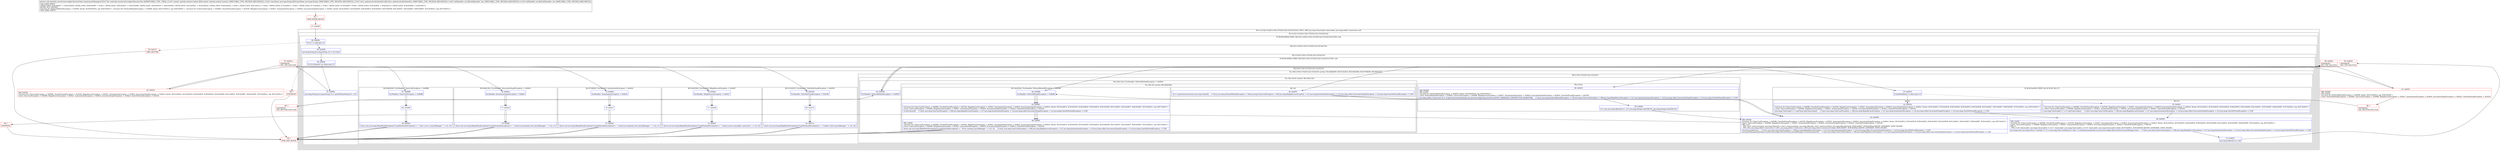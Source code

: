 digraph "CFG forandroidx.recyclerview.widget.RecyclerView.createLayoutManager(Landroid\/content\/Context;Ljava\/lang\/String;Landroid\/util\/AttributeSet;II)V" {
subgraph cluster_Region_938767064 {
label = "R(1:(1:(2:3|(1:(2:5|(5:(1:9)(1:27)|10|11|(2:13|14)|15)))))) | DECL_VAR: java.lang.ClassLoader classLoader, java.lang.reflect.Constructor null\l";
node [shape=record,color=blue];
subgraph cluster_Region_314704633 {
label = "R(1:(2:3|(1:(2:5|(5:(1:9)(1:27)|10|11|(2:13|14)|15)))))";
node [shape=record,color=blue];
subgraph cluster_IfRegion_725780592 {
label = "IF [B:48:0x0002] THEN: R(2:3|(1:(2:5|(5:(1:9)(1:27)|10|11|(2:13|14)|15)))) ELSE: null";
node [shape=record,color=blue];
Node_48 [shape=record,label="{48\:\ 0x0002|if (r12 != null) goto L3\l}"];
subgraph cluster_Region_602631783 {
label = "R(2:3|(1:(2:5|(5:(1:9)(1:27)|10|11|(2:13|14)|15))))";
node [shape=record,color=blue];
Node_49 [shape=record,label="{49\:\ 0x0004|java.lang.String java.lang.String r12 = r12.trim()\l}"];
subgraph cluster_Region_1137568655 {
label = "R(1:(2:5|(5:(1:9)(1:27)|10|11|(2:13|14)|15)))";
node [shape=record,color=blue];
subgraph cluster_IfRegion_923494170 {
label = "IF [B:50:0x000c] THEN: R(2:5|(5:(1:9)(1:27)|10|11|(2:13|14)|15)) ELSE: null";
node [shape=record,color=blue];
Node_50 [shape=record,label="{50\:\ 0x000c|if (r12.isEmpty() == false) goto L5\l}"];
subgraph cluster_Region_1765338504 {
label = "R(2:5|(5:(1:9)(1:27)|10|11|(2:13|14)|15))";
node [shape=record,color=blue];
Node_51 [shape=record,label="{51\:\ 0x000e|java.lang.String java.lang.String r12 = getFullClassName(r11, r12)\l}"];
subgraph cluster_TryCatchRegion_1463497628 {
label = "Try: R(5:(1:9)(1:27)|10|11|(2:13|14)|15) catches: R(3:28|29|30), R(3:31|32|33), R(3:34|35|36), R(3:37|38|39), R(3:40|41|42)";
node [shape=record,color=blue];
subgraph cluster_Region_1040959162 {
label = "R(5:(1:9)(1:27)|10|11|(2:13|14)|15)";
node [shape=record,color=blue];
subgraph cluster_IfRegion_1433155144 {
label = "IF [B:53:0x0016] THEN: R(1:9) ELSE: R(1:27)";
node [shape=record,color=blue];
Node_53 [shape=record,label="{53\:\ 0x0016|if (isInEditMode() != false) goto L9\l}"];
subgraph cluster_Region_1697838348 {
label = "R(1:9)";
node [shape=record,color=blue];
Node_54 [shape=record,label="{54\:\ 0x0018|TryCatch #4 \{ClassCastException \-\> 0x0088, ClassNotFoundException \-\> 0x0100, IllegalAccessException \-\> 0x00a7, InstantiationException \-\> 0x00c6, InvocationTargetException \-\> 0x00e3, blocks: (B:52:0x0012, B:54:0x0018, B:56:0x0025, B:58:0x0033, B:63:0x0058, B:61:0x0051, B:65:0x0067, B:66:0x0087, B:55:0x0021), top: B:87:0x0012 \}\lCatch: ClassCastException \-\> 0x0088, IllegalAccessException \-\> 0x00a7, InstantiationException \-\> 0x00c6, InvocationTargetException \-\> 0x00e3, ClassNotFoundException \-\> 0x0100\l|java.lang.ClassLoader r1 = getClass().getClassLoader()     \/\/ Catch: java.lang.ClassCastException \-\> L88 java.lang.IllegalAccessException \-\> La7 java.lang.InstantiationException \-\> Lc6 java.lang.reflect.InvocationTargetException \-\> Le3 java.lang.ClassNotFoundException \-\> L100\l}"];
}
subgraph cluster_Region_67074488 {
label = "R(1:27)";
node [shape=record,color=blue];
Node_55 [shape=record,label="{55\:\ 0x0021|TryCatch #4 \{ClassCastException \-\> 0x0088, ClassNotFoundException \-\> 0x0100, IllegalAccessException \-\> 0x00a7, InstantiationException \-\> 0x00c6, InvocationTargetException \-\> 0x00e3, blocks: (B:52:0x0012, B:54:0x0018, B:56:0x0025, B:58:0x0033, B:63:0x0058, B:61:0x0051, B:65:0x0067, B:66:0x0087, B:55:0x0021), top: B:87:0x0012 \}\lCatch: ClassCastException \-\> 0x0088, IllegalAccessException \-\> 0x00a7, InstantiationException \-\> 0x00c6, InvocationTargetException \-\> 0x00e3, ClassNotFoundException \-\> 0x0100\l|java.lang.ClassLoader r1 = r11.getClassLoader()     \/\/ Catch: java.lang.ClassCastException \-\> L88 java.lang.IllegalAccessException \-\> La7 java.lang.InstantiationException \-\> Lc6 java.lang.reflect.InvocationTargetException \-\> Le3 java.lang.ClassNotFoundException \-\> L100\l}"];
}
}
Node_56 [shape=record,label="{56\:\ 0x0025|TRY_LEAVE\lTryCatch #4 \{ClassCastException \-\> 0x0088, ClassNotFoundException \-\> 0x0100, IllegalAccessException \-\> 0x00a7, InstantiationException \-\> 0x00c6, InvocationTargetException \-\> 0x00e3, blocks: (B:52:0x0012, B:54:0x0018, B:56:0x0025, B:58:0x0033, B:63:0x0058, B:61:0x0051, B:65:0x0067, B:66:0x0087, B:55:0x0021), top: B:87:0x0012 \}\lCatch: ClassCastException \-\> 0x0088, IllegalAccessException \-\> 0x00a7, InstantiationException \-\> 0x00c6, InvocationTargetException \-\> 0x00e3, ClassNotFoundException \-\> 0x0100\lPHI: r1 \l  PHI: (r1v8 'classLoader' java.lang.ClassLoader) = (r1v7 'classLoader' java.lang.ClassLoader), (r1v10 'classLoader' java.lang.ClassLoader) binds: [B:55:0x0021, B:54:0x0018] A[DONT_GENERATE, DONT_INLINE]\l|java.lang.Class java.lang.Class\<? extends U\> r3 = java.lang.Class.forName(r12, false, r1).asSubclass(androidx.recyclerview.widget.RecyclerView.LayoutManager.class)     \/\/ Catch: java.lang.ClassCastException \-\> L88 java.lang.IllegalAccessException \-\> La7 java.lang.InstantiationException \-\> Lc6 java.lang.reflect.InvocationTargetException \-\> Le3 java.lang.ClassNotFoundException \-\> L100\l}"];
Node_57 [shape=record,label="{57\:\ 0x0031|java.lang.Object[] r4 = null\l}"];
subgraph cluster_TryCatchRegion_1783772573 {
label = "Try: R(2:13|14) catches: R(2:19|(1:22))";
node [shape=record,color=blue];
subgraph cluster_Region_1736475804 {
label = "R(2:13|14)";
node [shape=record,color=blue];
Node_58 [shape=record,label="{58\:\ 0x0033|TRY_ENTER\lTRY_LEAVE\lTryCatch #2 \{NoSuchMethodException \-\> 0x0050, blocks: (B:58:0x0033), top: B:83:0x0033 \}\lCatch: NoSuchMethodException \-\> 0x0050, ClassCastException \-\> 0x0088, IllegalAccessException \-\> 0x00a7, InstantiationException \-\> 0x00c6, InvocationTargetException \-\> 0x00e3, ClassNotFoundException \-\> 0x0100\l|java.lang.reflect.Constructor r6 = r3.getConstructor(androidx.recyclerview.widget.RecyclerView.LAYOUT_MANAGER_CONSTRUCTOR_SIGNATURE)     \/\/ Catch: java.lang.NoSuchMethodException \-\> L50 java.lang.ClassCastException \-\> L88 java.lang.IllegalAccessException \-\> La7 java.lang.InstantiationException \-\> Lc6 java.lang.reflect.InvocationTargetException \-\> Le3 java.lang.ClassNotFoundException \-\> L100\l}"];
Node_59 [shape=record,label="{59\:\ 0x004e|r4 = new java.lang.Object[]\{r11, r13, java.lang.Integer.valueOf(r14), java.lang.Integer.valueOf(r15)\}\l}"];
}
subgraph cluster_Region_1190083275 {
label = "R(2:19|(1:22)) | ExcHandler: NoSuchMethodException \-\> 0x0050\l";
node [shape=record,color=blue];
Node_60 [shape=record,label="{60\:\ 0x0050|ExcHandler: NoSuchMethodException \-\> 0x0050\l}"];
subgraph cluster_TryCatchRegion_1212565081 {
label = "Try: R(1:22) catches: R(3:24|25|26)";
node [shape=record,color=blue];
subgraph cluster_Region_1879702225 {
label = "R(1:22)";
node [shape=record,color=blue];
Node_62 [shape=record,label="{62\:\ 0x0057|r6 = r3.getConstructor(new java.lang.Class[0])     \/\/ Catch: java.lang.NoSuchMethodException \-\> L66 java.lang.ClassCastException \-\> L88 java.lang.IllegalAccessException \-\> La7 java.lang.InstantiationException \-\> Lc6 java.lang.reflect.InvocationTargetException \-\> Le3 java.lang.ClassNotFoundException \-\> L100\l}"];
}
subgraph cluster_Region_1181421386 {
label = "R(3:24|25|26) | ExcHandler: NoSuchMethodException \-\> 0x0066\l";
node [shape=record,color=blue];
Node_64 [shape=record,label="{64\:\ 0x0066|ExcHandler: NoSuchMethodException \-\> 0x0066\l}"];
Node_65 [shape=record,label="{65\:\ 0x0067|TryCatch #4 \{ClassCastException \-\> 0x0088, ClassNotFoundException \-\> 0x0100, IllegalAccessException \-\> 0x00a7, InstantiationException \-\> 0x00c6, InvocationTargetException \-\> 0x00e3, blocks: (B:52:0x0012, B:54:0x0018, B:56:0x0025, B:58:0x0033, B:63:0x0058, B:61:0x0051, B:65:0x0067, B:66:0x0087, B:55:0x0021), top: B:87:0x0012 \}\lCatch: ClassCastException \-\> 0x0088, IllegalAccessException \-\> 0x00a7, InstantiationException \-\> 0x00c6, InvocationTargetException \-\> 0x00e3, ClassNotFoundException \-\> 0x0100\l|r2.initCause(r6)     \/\/ Catch: java.lang.ClassCastException \-\> L88 java.lang.IllegalAccessException \-\> La7 java.lang.InstantiationException \-\> Lc6 java.lang.reflect.InvocationTargetException \-\> Le3 java.lang.ClassNotFoundException \-\> L100\l}"];
Node_66 [shape=record,label="{66\:\ 0x0087|TRY_LEAVE\lTryCatch #4 \{ClassCastException \-\> 0x0088, ClassNotFoundException \-\> 0x0100, IllegalAccessException \-\> 0x00a7, InstantiationException \-\> 0x00c6, InvocationTargetException \-\> 0x00e3, blocks: (B:52:0x0012, B:54:0x0018, B:56:0x0025, B:58:0x0033, B:63:0x0058, B:61:0x0051, B:65:0x0067, B:66:0x0087, B:55:0x0021), top: B:87:0x0012 \}\lCatch: ClassCastException \-\> 0x0088, IllegalAccessException \-\> 0x00a7, InstantiationException \-\> 0x00c6, InvocationTargetException \-\> 0x00e3, ClassNotFoundException \-\> 0x0100\l|throw new java.lang.IllegalStateException(r13.getPositionDescription() + \": Error creating LayoutManager \" + r12, r2)     \/\/ Catch: java.lang.ClassCastException \-\> L88 java.lang.IllegalAccessException \-\> La7 java.lang.InstantiationException \-\> Lc6 java.lang.reflect.InvocationTargetException \-\> Le3 java.lang.ClassNotFoundException \-\> L100\l}"];
}
}
}
}
Node_63 [shape=record,label="{63\:\ 0x0058|TRY_ENTER\lTryCatch #4 \{ClassCastException \-\> 0x0088, ClassNotFoundException \-\> 0x0100, IllegalAccessException \-\> 0x00a7, InstantiationException \-\> 0x00c6, InvocationTargetException \-\> 0x00e3, blocks: (B:52:0x0012, B:54:0x0018, B:56:0x0025, B:58:0x0033, B:63:0x0058, B:61:0x0051, B:65:0x0067, B:66:0x0087, B:55:0x0021), top: B:87:0x0012 \}\lCatch: ClassCastException \-\> 0x0088, IllegalAccessException \-\> 0x00a7, InstantiationException \-\> 0x00c6, InvocationTargetException \-\> 0x00e3, ClassNotFoundException \-\> 0x0100\lPHI: r4 r6 \l  PHI: (r4v4 'constructorArgs' java.lang.Object[]) = (r4v3 'constructorArgs' java.lang.Object[]), (r4v5 'constructorArgs' java.lang.Object[]) binds: [B:62:0x0057, B:59:0x004e] A[DONT_GENERATE, DONT_INLINE]\l  PHI: (r6v2 java.lang.reflect.Constructor) = (r6v1 java.lang.reflect.Constructor), (r6v4 java.lang.reflect.Constructor) binds: [B:62:0x0057, B:59:0x004e] A[DONT_GENERATE, DONT_INLINE]\l|r6.setAccessible(true)     \/\/ Catch: java.lang.ClassCastException \-\> L88 java.lang.IllegalAccessException \-\> La7 java.lang.InstantiationException \-\> Lc6 java.lang.reflect.InvocationTargetException \-\> Le3 java.lang.ClassNotFoundException \-\> L100\lsetLayoutManager((androidx.recyclerview.widget.RecyclerView.LayoutManager) r6.newInstance(r4))     \/\/ Catch: java.lang.ClassCastException \-\> L88 java.lang.IllegalAccessException \-\> La7 java.lang.InstantiationException \-\> Lc6 java.lang.reflect.InvocationTargetException \-\> Le3 java.lang.ClassNotFoundException \-\> L100\l}"];
}
subgraph cluster_Region_708088618 {
label = "R(3:28|29|30) | ExcHandler: ClassCastException \-\> 0x0088\l";
node [shape=record,color=blue];
Node_67 [shape=record,label="{67\:\ 0x0088|ExcHandler: ClassCastException \-\> 0x0088\l}"];
Node_68 [shape=record,label="{68\:\ 0x0089}"];
Node_69 [shape=record,label="{69\:\ 0x00a6|throw new java.lang.IllegalStateException(r13.getPositionDescription() + \": Class is not a LayoutManager \" + r12, r0)\l}"];
}
subgraph cluster_Region_80641865 {
label = "R(3:31|32|33) | ExcHandler: ClassNotFoundException \-\> 0x0100\l";
node [shape=record,color=blue];
Node_79 [shape=record,label="{79\:\ 0x0100|ExcHandler: ClassNotFoundException \-\> 0x0100\l}"];
Node_80 [shape=record,label="{80\:\ 0x0101}"];
Node_81 [shape=record,label="{81\:\ 0x011e|throw new java.lang.IllegalStateException(r13.getPositionDescription() + \": Unable to find LayoutManager \" + r12, r0)\l}"];
}
subgraph cluster_Region_1687181180 {
label = "R(3:34|35|36) | ExcHandler: IllegalAccessException \-\> 0x00a7\l";
node [shape=record,color=blue];
Node_70 [shape=record,label="{70\:\ 0x00a7|ExcHandler: IllegalAccessException \-\> 0x00a7\l}"];
Node_71 [shape=record,label="{71\:\ 0x00a8}"];
Node_72 [shape=record,label="{72\:\ 0x00c5|throw new java.lang.IllegalStateException(r13.getPositionDescription() + \": Cannot access non\-public constructor \" + r12, r0)\l}"];
}
subgraph cluster_Region_2048857595 {
label = "R(3:37|38|39) | ExcHandler: InstantiationException \-\> 0x00c6\l";
node [shape=record,color=blue];
Node_73 [shape=record,label="{73\:\ 0x00c6|ExcHandler: InstantiationException \-\> 0x00c6\l}"];
Node_74 [shape=record,label="{74\:\ 0x00c7}"];
Node_75 [shape=record,label="{75\:\ 0x00e2|throw new java.lang.IllegalStateException(r13.getPositionDescription() + \": Could not instantiate the LayoutManager: \" + r12, r1)\l}"];
}
subgraph cluster_Region_1958503505 {
label = "R(3:40|41|42) | ExcHandler: InvocationTargetException \-\> 0x00e3\l";
node [shape=record,color=blue];
Node_76 [shape=record,label="{76\:\ 0x00e3|ExcHandler: InvocationTargetException \-\> 0x00e3\l}"];
Node_77 [shape=record,label="{77\:\ 0x00e4}"];
Node_78 [shape=record,label="{78\:\ 0x00ff|throw new java.lang.IllegalStateException(r13.getPositionDescription() + \": Could not instantiate the LayoutManager: \" + r12, r1)\l}"];
}
}
}
}
}
}
}
}
}
subgraph cluster_Region_80641865 {
label = "R(3:31|32|33) | ExcHandler: ClassNotFoundException \-\> 0x0100\l";
node [shape=record,color=blue];
Node_79 [shape=record,label="{79\:\ 0x0100|ExcHandler: ClassNotFoundException \-\> 0x0100\l}"];
Node_80 [shape=record,label="{80\:\ 0x0101}"];
Node_81 [shape=record,label="{81\:\ 0x011e|throw new java.lang.IllegalStateException(r13.getPositionDescription() + \": Unable to find LayoutManager \" + r12, r0)\l}"];
}
subgraph cluster_Region_1958503505 {
label = "R(3:40|41|42) | ExcHandler: InvocationTargetException \-\> 0x00e3\l";
node [shape=record,color=blue];
Node_76 [shape=record,label="{76\:\ 0x00e3|ExcHandler: InvocationTargetException \-\> 0x00e3\l}"];
Node_77 [shape=record,label="{77\:\ 0x00e4}"];
Node_78 [shape=record,label="{78\:\ 0x00ff|throw new java.lang.IllegalStateException(r13.getPositionDescription() + \": Could not instantiate the LayoutManager: \" + r12, r1)\l}"];
}
subgraph cluster_Region_2048857595 {
label = "R(3:37|38|39) | ExcHandler: InstantiationException \-\> 0x00c6\l";
node [shape=record,color=blue];
Node_73 [shape=record,label="{73\:\ 0x00c6|ExcHandler: InstantiationException \-\> 0x00c6\l}"];
Node_74 [shape=record,label="{74\:\ 0x00c7}"];
Node_75 [shape=record,label="{75\:\ 0x00e2|throw new java.lang.IllegalStateException(r13.getPositionDescription() + \": Could not instantiate the LayoutManager: \" + r12, r1)\l}"];
}
subgraph cluster_Region_1687181180 {
label = "R(3:34|35|36) | ExcHandler: IllegalAccessException \-\> 0x00a7\l";
node [shape=record,color=blue];
Node_70 [shape=record,label="{70\:\ 0x00a7|ExcHandler: IllegalAccessException \-\> 0x00a7\l}"];
Node_71 [shape=record,label="{71\:\ 0x00a8}"];
Node_72 [shape=record,label="{72\:\ 0x00c5|throw new java.lang.IllegalStateException(r13.getPositionDescription() + \": Cannot access non\-public constructor \" + r12, r0)\l}"];
}
subgraph cluster_Region_708088618 {
label = "R(3:28|29|30) | ExcHandler: ClassCastException \-\> 0x0088\l";
node [shape=record,color=blue];
Node_67 [shape=record,label="{67\:\ 0x0088|ExcHandler: ClassCastException \-\> 0x0088\l}"];
Node_68 [shape=record,label="{68\:\ 0x0089}"];
Node_69 [shape=record,label="{69\:\ 0x00a6|throw new java.lang.IllegalStateException(r13.getPositionDescription() + \": Class is not a LayoutManager \" + r12, r0)\l}"];
}
subgraph cluster_Region_1190083275 {
label = "R(2:19|(1:22)) | ExcHandler: NoSuchMethodException \-\> 0x0050\l";
node [shape=record,color=blue];
Node_60 [shape=record,label="{60\:\ 0x0050|ExcHandler: NoSuchMethodException \-\> 0x0050\l}"];
subgraph cluster_TryCatchRegion_1212565081 {
label = "Try: R(1:22) catches: R(3:24|25|26)";
node [shape=record,color=blue];
subgraph cluster_Region_1879702225 {
label = "R(1:22)";
node [shape=record,color=blue];
Node_62 [shape=record,label="{62\:\ 0x0057|r6 = r3.getConstructor(new java.lang.Class[0])     \/\/ Catch: java.lang.NoSuchMethodException \-\> L66 java.lang.ClassCastException \-\> L88 java.lang.IllegalAccessException \-\> La7 java.lang.InstantiationException \-\> Lc6 java.lang.reflect.InvocationTargetException \-\> Le3 java.lang.ClassNotFoundException \-\> L100\l}"];
}
subgraph cluster_Region_1181421386 {
label = "R(3:24|25|26) | ExcHandler: NoSuchMethodException \-\> 0x0066\l";
node [shape=record,color=blue];
Node_64 [shape=record,label="{64\:\ 0x0066|ExcHandler: NoSuchMethodException \-\> 0x0066\l}"];
Node_65 [shape=record,label="{65\:\ 0x0067|TryCatch #4 \{ClassCastException \-\> 0x0088, ClassNotFoundException \-\> 0x0100, IllegalAccessException \-\> 0x00a7, InstantiationException \-\> 0x00c6, InvocationTargetException \-\> 0x00e3, blocks: (B:52:0x0012, B:54:0x0018, B:56:0x0025, B:58:0x0033, B:63:0x0058, B:61:0x0051, B:65:0x0067, B:66:0x0087, B:55:0x0021), top: B:87:0x0012 \}\lCatch: ClassCastException \-\> 0x0088, IllegalAccessException \-\> 0x00a7, InstantiationException \-\> 0x00c6, InvocationTargetException \-\> 0x00e3, ClassNotFoundException \-\> 0x0100\l|r2.initCause(r6)     \/\/ Catch: java.lang.ClassCastException \-\> L88 java.lang.IllegalAccessException \-\> La7 java.lang.InstantiationException \-\> Lc6 java.lang.reflect.InvocationTargetException \-\> Le3 java.lang.ClassNotFoundException \-\> L100\l}"];
Node_66 [shape=record,label="{66\:\ 0x0087|TRY_LEAVE\lTryCatch #4 \{ClassCastException \-\> 0x0088, ClassNotFoundException \-\> 0x0100, IllegalAccessException \-\> 0x00a7, InstantiationException \-\> 0x00c6, InvocationTargetException \-\> 0x00e3, blocks: (B:52:0x0012, B:54:0x0018, B:56:0x0025, B:58:0x0033, B:63:0x0058, B:61:0x0051, B:65:0x0067, B:66:0x0087, B:55:0x0021), top: B:87:0x0012 \}\lCatch: ClassCastException \-\> 0x0088, IllegalAccessException \-\> 0x00a7, InstantiationException \-\> 0x00c6, InvocationTargetException \-\> 0x00e3, ClassNotFoundException \-\> 0x0100\l|throw new java.lang.IllegalStateException(r13.getPositionDescription() + \": Error creating LayoutManager \" + r12, r2)     \/\/ Catch: java.lang.ClassCastException \-\> L88 java.lang.IllegalAccessException \-\> La7 java.lang.InstantiationException \-\> Lc6 java.lang.reflect.InvocationTargetException \-\> Le3 java.lang.ClassNotFoundException \-\> L100\l}"];
}
}
}
subgraph cluster_Region_1181421386 {
label = "R(3:24|25|26) | ExcHandler: NoSuchMethodException \-\> 0x0066\l";
node [shape=record,color=blue];
Node_64 [shape=record,label="{64\:\ 0x0066|ExcHandler: NoSuchMethodException \-\> 0x0066\l}"];
Node_65 [shape=record,label="{65\:\ 0x0067|TryCatch #4 \{ClassCastException \-\> 0x0088, ClassNotFoundException \-\> 0x0100, IllegalAccessException \-\> 0x00a7, InstantiationException \-\> 0x00c6, InvocationTargetException \-\> 0x00e3, blocks: (B:52:0x0012, B:54:0x0018, B:56:0x0025, B:58:0x0033, B:63:0x0058, B:61:0x0051, B:65:0x0067, B:66:0x0087, B:55:0x0021), top: B:87:0x0012 \}\lCatch: ClassCastException \-\> 0x0088, IllegalAccessException \-\> 0x00a7, InstantiationException \-\> 0x00c6, InvocationTargetException \-\> 0x00e3, ClassNotFoundException \-\> 0x0100\l|r2.initCause(r6)     \/\/ Catch: java.lang.ClassCastException \-\> L88 java.lang.IllegalAccessException \-\> La7 java.lang.InstantiationException \-\> Lc6 java.lang.reflect.InvocationTargetException \-\> Le3 java.lang.ClassNotFoundException \-\> L100\l}"];
Node_66 [shape=record,label="{66\:\ 0x0087|TRY_LEAVE\lTryCatch #4 \{ClassCastException \-\> 0x0088, ClassNotFoundException \-\> 0x0100, IllegalAccessException \-\> 0x00a7, InstantiationException \-\> 0x00c6, InvocationTargetException \-\> 0x00e3, blocks: (B:52:0x0012, B:54:0x0018, B:56:0x0025, B:58:0x0033, B:63:0x0058, B:61:0x0051, B:65:0x0067, B:66:0x0087, B:55:0x0021), top: B:87:0x0012 \}\lCatch: ClassCastException \-\> 0x0088, IllegalAccessException \-\> 0x00a7, InstantiationException \-\> 0x00c6, InvocationTargetException \-\> 0x00e3, ClassNotFoundException \-\> 0x0100\l|throw new java.lang.IllegalStateException(r13.getPositionDescription() + \": Error creating LayoutManager \" + r12, r2)     \/\/ Catch: java.lang.ClassCastException \-\> L88 java.lang.IllegalAccessException \-\> La7 java.lang.InstantiationException \-\> Lc6 java.lang.reflect.InvocationTargetException \-\> Le3 java.lang.ClassNotFoundException \-\> L100\l}"];
}
Node_45 [shape=record,color=red,label="{45\:\ ?|MTH_ENTER_BLOCK\l}"];
Node_47 [shape=record,color=red,label="{47\:\ 0x0000}"];
Node_87 [shape=record,color=red,label="{87\:\ 0x0012|SYNTHETIC\lEXC_TOP_SPLITTER\l}"];
Node_52 [shape=record,color=red,label="{52\:\ 0x0012|TRY_ENTER\lTryCatch #4 \{ClassCastException \-\> 0x0088, ClassNotFoundException \-\> 0x0100, IllegalAccessException \-\> 0x00a7, InstantiationException \-\> 0x00c6, InvocationTargetException \-\> 0x00e3, blocks: (B:52:0x0012, B:54:0x0018, B:56:0x0025, B:58:0x0033, B:63:0x0058, B:61:0x0051, B:65:0x0067, B:66:0x0087, B:55:0x0021), top: B:87:0x0012 \}\lCatch: ClassCastException \-\> 0x0088, IllegalAccessException \-\> 0x00a7, InstantiationException \-\> 0x00c6, InvocationTargetException \-\> 0x00e3, ClassNotFoundException \-\> 0x0100\l}"];
Node_83 [shape=record,color=red,label="{83\:\ 0x0033|SYNTHETIC\lEXC_TOP_SPLITTER\l}"];
Node_89 [shape=record,color=red,label="{89\:\ ?|SYNTHETIC\l}"];
Node_46 [shape=record,color=red,label="{46\:\ ?|MTH_EXIT_BLOCK\l}"];
Node_84 [shape=record,color=red,label="{84\:\ ?|SYNTHETIC\lEXC_BOTTOM_SPLITTER\l}"];
Node_85 [shape=record,color=red,label="{85\:\ 0x0051|SYNTHETIC\lEXC_TOP_SPLITTER\l}"];
Node_61 [shape=record,color=red,label="{61\:\ 0x0051|TRY_ENTER\lTRY_LEAVE\lTryCatch #6 \{NoSuchMethodException \-\> 0x0066, blocks: (B:61:0x0051), top: B:85:0x0051 \}\lCatch: NoSuchMethodException \-\> 0x0066, ClassCastException \-\> 0x0088, IllegalAccessException \-\> 0x00a7, InstantiationException \-\> 0x00c6, InvocationTargetException \-\> 0x00e3, ClassNotFoundException \-\> 0x0100\l}"];
Node_86 [shape=record,color=red,label="{86\:\ ?|SYNTHETIC\lEXC_BOTTOM_SPLITTER\l}"];
Node_88 [shape=record,color=red,label="{88\:\ ?|SYNTHETIC\l}"];
Node_82 [shape=record,color=red,label="{82\:\ 0x011f|ORIG_RETURN\l}"];
MethodNode[shape=record,label="{private void androidx.recyclerview.widget.RecyclerView.createLayoutManager((r10v0 'this' androidx.recyclerview.widget.RecyclerView A[IMMUTABLE_TYPE, THIS]), (r11v0 'context' android.content.Context A[D('context' android.content.Context), IMMUTABLE_TYPE, METHOD_ARGUMENT]), (r12v0 'className' java.lang.String A[D('className' java.lang.String), IMMUTABLE_TYPE, METHOD_ARGUMENT]), (r13v0 'attrs' android.util.AttributeSet A[D('attrs' android.util.AttributeSet), IMMUTABLE_TYPE, METHOD_ARGUMENT]), (r14v0 'defStyleAttr' int A[D('defStyleAttr' int), IMMUTABLE_TYPE, METHOD_ARGUMENT]), (r15v0 'defStyleRes' int A[D('defStyleRes' int), IMMUTABLE_TYPE, METHOD_ARGUMENT]))  | USE_LINES_HINTS\lCROSS_EDGE: B:62:0x0057 \-\> B:63:0x0058, CROSS_EDGE: B:66:0x0087 \-\> B:46:?, CROSS_EDGE: B:85:0x0051 \-\> B:64:0x0066, CROSS_EDGE: B:83:0x0033 \-\> B:60:0x0050, CROSS_EDGE: B:55:0x0021 \-\> B:56:0x0025, CROSS_EDGE: B:69:0x00a6 \-\> B:46:?, CROSS_EDGE: B:81:0x011e \-\> B:46:?, CROSS_EDGE: B:72:0x00c5 \-\> B:46:?, CROSS_EDGE: B:75:0x00e2 \-\> B:46:?, CROSS_EDGE: B:78:0x00ff \-\> B:46:?, CROSS_EDGE: B:50:0x000c \-\> B:82:0x011f, CROSS_EDGE: B:48:0x0002 \-\> B:82:0x011f\lINLINE_NOT_NEEDED\lTryCatch #2 \{NoSuchMethodException \-\> 0x0050, blocks: (B:58:0x0033), top: B:83:0x0033 \}, TryCatch #6 \{NoSuchMethodException \-\> 0x0066, blocks: (B:61:0x0051), top: B:85:0x0051 \}, TryCatch #4 \{ClassCastException \-\> 0x0088, ClassNotFoundException \-\> 0x0100, IllegalAccessException \-\> 0x00a7, InstantiationException \-\> 0x00c6, InvocationTargetException \-\> 0x00e3, blocks: (B:52:0x0012, B:54:0x0018, B:56:0x0025, B:58:0x0033, B:63:0x0058, B:61:0x0051, B:65:0x0067, B:66:0x0087, B:55:0x0021), top: B:87:0x0012 \}\lTYPE_VARS: EMPTY\l}"];
MethodNode -> Node_45;Node_48 -> Node_49;
Node_48 -> Node_82[style=dashed];
Node_49 -> Node_50;
Node_50 -> Node_51;
Node_50 -> Node_88[style=dashed];
Node_51 -> Node_87;
Node_53 -> Node_54;
Node_53 -> Node_55[style=dashed];
Node_54 -> Node_56;
Node_55 -> Node_56;
Node_56 -> Node_57;
Node_57 -> Node_83;
Node_58 -> Node_59;
Node_58 -> Node_84;
Node_59 -> Node_63;
Node_60 -> Node_85;
Node_62 -> Node_63;
Node_64 -> Node_65;
Node_65 -> Node_66;
Node_66 -> Node_46;
Node_63 -> Node_89;
Node_67 -> Node_68;
Node_68 -> Node_69;
Node_69 -> Node_46;
Node_79 -> Node_80;
Node_80 -> Node_81;
Node_81 -> Node_46;
Node_70 -> Node_71;
Node_71 -> Node_72;
Node_72 -> Node_46;
Node_73 -> Node_74;
Node_74 -> Node_75;
Node_75 -> Node_46;
Node_76 -> Node_77;
Node_77 -> Node_78;
Node_78 -> Node_46;
Node_79 -> Node_80;
Node_80 -> Node_81;
Node_81 -> Node_46;
Node_76 -> Node_77;
Node_77 -> Node_78;
Node_78 -> Node_46;
Node_73 -> Node_74;
Node_74 -> Node_75;
Node_75 -> Node_46;
Node_70 -> Node_71;
Node_71 -> Node_72;
Node_72 -> Node_46;
Node_67 -> Node_68;
Node_68 -> Node_69;
Node_69 -> Node_46;
Node_60 -> Node_85;
Node_62 -> Node_63;
Node_64 -> Node_65;
Node_65 -> Node_66;
Node_66 -> Node_46;
Node_64 -> Node_65;
Node_65 -> Node_66;
Node_66 -> Node_46;
Node_45 -> Node_47;
Node_47 -> Node_48;
Node_87 -> Node_52;
Node_87 -> Node_67;
Node_87 -> Node_79;
Node_87 -> Node_70;
Node_87 -> Node_73;
Node_87 -> Node_76;
Node_52 -> Node_53;
Node_83 -> Node_58;
Node_83 -> Node_60;
Node_89 -> Node_46;
Node_84 -> Node_60;
Node_85 -> Node_61;
Node_85 -> Node_64;
Node_61 -> Node_62;
Node_61 -> Node_86;
Node_86 -> Node_64;
Node_88 -> Node_46;
Node_82 -> Node_46;
}

